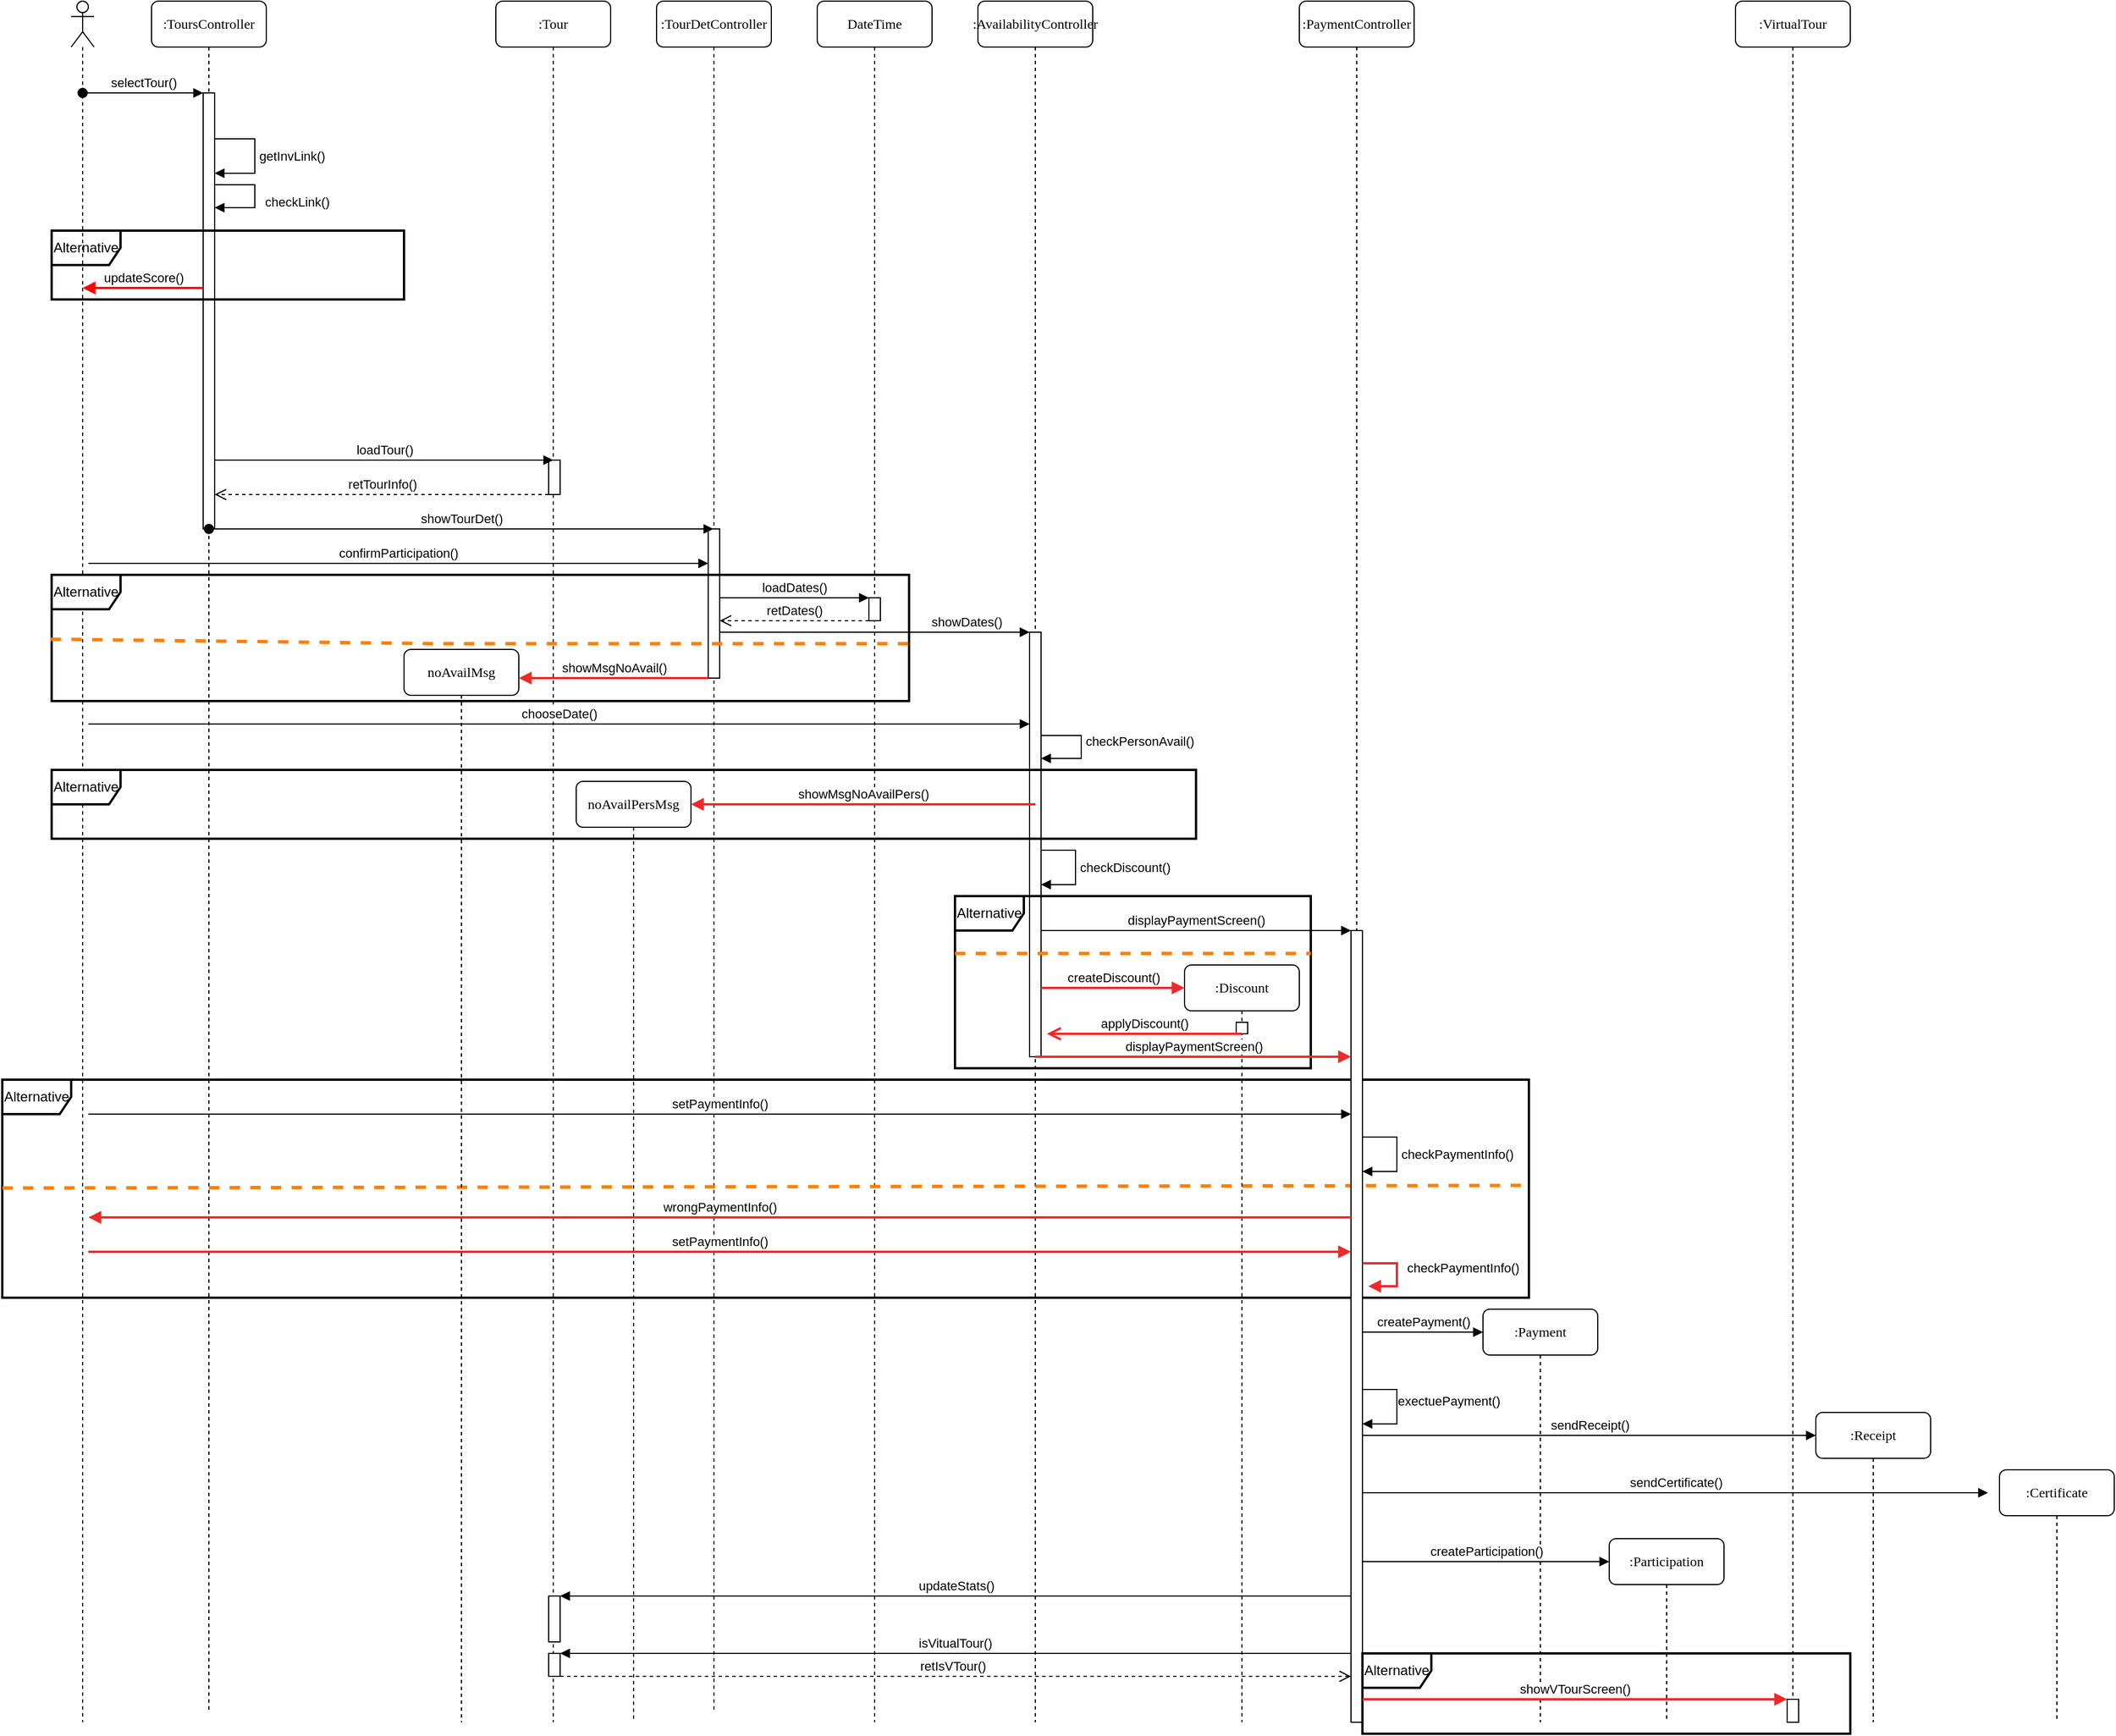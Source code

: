 <mxfile version="21.2.9" type="device">
  <diagram name="Page-1" id="13e1069c-82ec-6db2-03f1-153e76fe0fe0">
    <mxGraphModel dx="2402" dy="682" grid="1" gridSize="10" guides="1" tooltips="1" connect="1" arrows="1" fold="1" page="1" pageScale="1" pageWidth="1100" pageHeight="850" background="none" math="0" shadow="0">
      <root>
        <mxCell id="0" />
        <mxCell id="1" parent="0" />
        <mxCell id="7baba1c4bc27f4b0-3" value=":Tour" style="shape=umlLifeline;perimeter=lifelinePerimeter;whiteSpace=wrap;html=1;container=1;collapsible=0;recursiveResize=0;outlineConnect=0;rounded=1;shadow=0;comic=0;labelBackgroundColor=none;strokeWidth=1;fontFamily=Verdana;fontSize=12;align=center;" parent="1" vertex="1">
          <mxGeometry x="400" y="80" width="100" height="1500" as="geometry" />
        </mxCell>
        <mxCell id="dj44LJOCPVhBjcXv33t8-38" value="" style="html=1;points=[];perimeter=orthogonalPerimeter;outlineConnect=0;targetShapes=umlLifeline;portConstraint=eastwest;newEdgeStyle={&quot;edgeStyle&quot;:&quot;elbowEdgeStyle&quot;,&quot;elbow&quot;:&quot;vertical&quot;,&quot;curved&quot;:0,&quot;rounded&quot;:0};" parent="7baba1c4bc27f4b0-3" vertex="1">
          <mxGeometry x="46" y="400" width="10" height="30" as="geometry" />
        </mxCell>
        <mxCell id="gjY2P6KVHGugal5kEeXi-45" value="" style="html=1;points=[];perimeter=orthogonalPerimeter;outlineConnect=0;targetShapes=umlLifeline;portConstraint=eastwest;newEdgeStyle={&quot;edgeStyle&quot;:&quot;elbowEdgeStyle&quot;,&quot;elbow&quot;:&quot;vertical&quot;,&quot;curved&quot;:0,&quot;rounded&quot;:0};" parent="7baba1c4bc27f4b0-3" vertex="1">
          <mxGeometry x="46" y="1440" width="10" height="20" as="geometry" />
        </mxCell>
        <mxCell id="f9qTfivWvLGAj0jRsnf_-6" value="" style="html=1;points=[];perimeter=orthogonalPerimeter;outlineConnect=0;targetShapes=umlLifeline;portConstraint=eastwest;newEdgeStyle={&quot;edgeStyle&quot;:&quot;elbowEdgeStyle&quot;,&quot;elbow&quot;:&quot;vertical&quot;,&quot;curved&quot;:0,&quot;rounded&quot;:0};" vertex="1" parent="7baba1c4bc27f4b0-3">
          <mxGeometry x="46" y="1390" width="10" height="40" as="geometry" />
        </mxCell>
        <mxCell id="7baba1c4bc27f4b0-4" value=":TourDetController" style="shape=umlLifeline;perimeter=lifelinePerimeter;whiteSpace=wrap;html=1;container=1;collapsible=0;recursiveResize=0;outlineConnect=0;rounded=1;shadow=0;comic=0;labelBackgroundColor=none;strokeWidth=1;fontFamily=Verdana;fontSize=12;align=center;" parent="1" vertex="1">
          <mxGeometry x="540" y="80" width="100" height="1490" as="geometry" />
        </mxCell>
        <mxCell id="dj44LJOCPVhBjcXv33t8-47" value="" style="html=1;points=[];perimeter=orthogonalPerimeter;outlineConnect=0;targetShapes=umlLifeline;portConstraint=eastwest;newEdgeStyle={&quot;edgeStyle&quot;:&quot;elbowEdgeStyle&quot;,&quot;elbow&quot;:&quot;vertical&quot;,&quot;curved&quot;:0,&quot;rounded&quot;:0};" parent="7baba1c4bc27f4b0-4" vertex="1">
          <mxGeometry x="45" y="460" width="10" height="130" as="geometry" />
        </mxCell>
        <mxCell id="7baba1c4bc27f4b0-5" value="DateTime" style="shape=umlLifeline;perimeter=lifelinePerimeter;whiteSpace=wrap;html=1;container=1;collapsible=0;recursiveResize=0;outlineConnect=0;rounded=1;shadow=0;comic=0;labelBackgroundColor=none;strokeWidth=1;fontFamily=Verdana;fontSize=12;align=center;" parent="1" vertex="1">
          <mxGeometry x="680" y="80" width="100" height="1500" as="geometry" />
        </mxCell>
        <mxCell id="dj44LJOCPVhBjcXv33t8-50" value="" style="html=1;points=[];perimeter=orthogonalPerimeter;outlineConnect=0;targetShapes=umlLifeline;portConstraint=eastwest;newEdgeStyle={&quot;edgeStyle&quot;:&quot;elbowEdgeStyle&quot;,&quot;elbow&quot;:&quot;vertical&quot;,&quot;curved&quot;:0,&quot;rounded&quot;:0};" parent="7baba1c4bc27f4b0-5" vertex="1">
          <mxGeometry x="45" y="520" width="10" height="20" as="geometry" />
        </mxCell>
        <mxCell id="7baba1c4bc27f4b0-6" value=":AvailabilityController" style="shape=umlLifeline;perimeter=lifelinePerimeter;whiteSpace=wrap;html=1;container=1;collapsible=0;recursiveResize=0;outlineConnect=0;rounded=1;shadow=0;comic=0;labelBackgroundColor=none;strokeWidth=1;fontFamily=Verdana;fontSize=12;align=center;" parent="1" vertex="1">
          <mxGeometry x="820" y="80" width="100" height="1500" as="geometry" />
        </mxCell>
        <mxCell id="gjY2P6KVHGugal5kEeXi-13" value="" style="html=1;points=[];perimeter=orthogonalPerimeter;outlineConnect=0;targetShapes=umlLifeline;portConstraint=eastwest;newEdgeStyle={&quot;edgeStyle&quot;:&quot;elbowEdgeStyle&quot;,&quot;elbow&quot;:&quot;vertical&quot;,&quot;curved&quot;:0,&quot;rounded&quot;:0};" parent="7baba1c4bc27f4b0-6" vertex="1">
          <mxGeometry x="45" y="550" width="10" height="370" as="geometry" />
        </mxCell>
        <mxCell id="gjY2P6KVHGugal5kEeXi-16" value="checkPersonAvail()" style="html=1;align=left;spacingLeft=2;endArrow=block;rounded=0;edgeStyle=orthogonalEdgeStyle;curved=0;rounded=0;" parent="7baba1c4bc27f4b0-6" target="gjY2P6KVHGugal5kEeXi-13" edge="1">
          <mxGeometry relative="1" as="geometry">
            <mxPoint x="55" y="650" as="sourcePoint" />
            <Array as="points">
              <mxPoint x="55" y="640" />
              <mxPoint x="90" y="640" />
              <mxPoint x="90" y="660" />
            </Array>
            <mxPoint x="60" y="680" as="targetPoint" />
          </mxGeometry>
        </mxCell>
        <mxCell id="gjY2P6KVHGugal5kEeXi-17" value="checkDiscount()" style="html=1;align=left;spacingLeft=2;endArrow=block;rounded=0;edgeStyle=orthogonalEdgeStyle;curved=0;rounded=0;" parent="7baba1c4bc27f4b0-6" edge="1">
          <mxGeometry relative="1" as="geometry">
            <mxPoint x="55" y="740" as="sourcePoint" />
            <Array as="points">
              <mxPoint x="85" y="740" />
              <mxPoint x="85" y="770" />
            </Array>
            <mxPoint x="55" y="770" as="targetPoint" />
          </mxGeometry>
        </mxCell>
        <mxCell id="7baba1c4bc27f4b0-8" value=":ToursController" style="shape=umlLifeline;perimeter=lifelinePerimeter;whiteSpace=wrap;html=1;container=1;collapsible=0;recursiveResize=0;outlineConnect=0;rounded=1;shadow=0;comic=0;labelBackgroundColor=none;strokeWidth=1;fontFamily=Verdana;fontSize=12;align=center;" parent="1" vertex="1">
          <mxGeometry x="100" y="80" width="100" height="1490" as="geometry" />
        </mxCell>
        <mxCell id="dj44LJOCPVhBjcXv33t8-18" value="" style="html=1;points=[];perimeter=orthogonalPerimeter;outlineConnect=0;targetShapes=umlLifeline;portConstraint=eastwest;newEdgeStyle={&quot;edgeStyle&quot;:&quot;elbowEdgeStyle&quot;,&quot;elbow&quot;:&quot;vertical&quot;,&quot;curved&quot;:0,&quot;rounded&quot;:0};" parent="7baba1c4bc27f4b0-8" vertex="1">
          <mxGeometry x="45" y="80" width="10" height="380" as="geometry" />
        </mxCell>
        <mxCell id="dj44LJOCPVhBjcXv33t8-19" value="selectTour()" style="html=1;verticalAlign=bottom;startArrow=oval;endArrow=block;startSize=8;edgeStyle=elbowEdgeStyle;elbow=vertical;curved=0;rounded=0;" parent="7baba1c4bc27f4b0-8" target="dj44LJOCPVhBjcXv33t8-18" edge="1">
          <mxGeometry x="0.009" relative="1" as="geometry">
            <mxPoint x="-60" y="80" as="sourcePoint" />
            <mxPoint as="offset" />
          </mxGeometry>
        </mxCell>
        <mxCell id="L-5sYZ1KtUua-0GQNJ8P-19" value="Alternative" style="shape=umlFrame;whiteSpace=wrap;html=1;pointerEvents=0;strokeWidth=2;" parent="7baba1c4bc27f4b0-8" vertex="1">
          <mxGeometry x="-130" y="940" width="1330" height="190" as="geometry" />
        </mxCell>
        <mxCell id="L-5sYZ1KtUua-0GQNJ8P-20" value="" style="endArrow=none;dashed=1;html=1;rounded=0;strokeColor=#ff8000;strokeWidth=3;entryX=1.001;entryY=0.485;entryDx=0;entryDy=0;entryPerimeter=0;" parent="7baba1c4bc27f4b0-8" target="L-5sYZ1KtUua-0GQNJ8P-19" edge="1">
          <mxGeometry width="50" height="50" relative="1" as="geometry">
            <mxPoint x="-130" y="1034.41" as="sourcePoint" />
            <mxPoint x="180" y="1034.41" as="targetPoint" />
            <Array as="points" />
          </mxGeometry>
        </mxCell>
        <mxCell id="f9qTfivWvLGAj0jRsnf_-1" value="getInvLink()" style="html=1;align=left;spacingLeft=2;endArrow=block;rounded=0;edgeStyle=orthogonalEdgeStyle;curved=0;rounded=0;" edge="1" parent="7baba1c4bc27f4b0-8" source="dj44LJOCPVhBjcXv33t8-18" target="dj44LJOCPVhBjcXv33t8-18">
          <mxGeometry relative="1" as="geometry">
            <mxPoint x="60" y="120" as="sourcePoint" />
            <Array as="points">
              <mxPoint x="90" y="120" />
              <mxPoint x="90" y="150" />
            </Array>
            <mxPoint x="60" y="150" as="targetPoint" />
          </mxGeometry>
        </mxCell>
        <mxCell id="dj44LJOCPVhBjcXv33t8-31" value="checkLink()" style="html=1;align=left;spacingLeft=2;endArrow=block;rounded=0;edgeStyle=orthogonalEdgeStyle;curved=0;rounded=0;strokeColor=#000000;strokeWidth=1;" parent="7baba1c4bc27f4b0-8" target="dj44LJOCPVhBjcXv33t8-18" edge="1" source="dj44LJOCPVhBjcXv33t8-18">
          <mxGeometry x="0.111" y="5" relative="1" as="geometry">
            <mxPoint x="195" y="180" as="sourcePoint" />
            <Array as="points">
              <mxPoint x="90" y="160" />
              <mxPoint x="90" y="180" />
            </Array>
            <mxPoint x="200" y="320" as="targetPoint" />
            <mxPoint as="offset" />
          </mxGeometry>
        </mxCell>
        <mxCell id="dj44LJOCPVhBjcXv33t8-35" value="Alternative" style="shape=umlFrame;whiteSpace=wrap;html=1;pointerEvents=0;strokeWidth=2;" parent="7baba1c4bc27f4b0-8" vertex="1">
          <mxGeometry x="-87" y="200" width="307" height="60" as="geometry" />
        </mxCell>
        <mxCell id="f9qTfivWvLGAj0jRsnf_-4" value="showTourDet()" style="html=1;verticalAlign=bottom;startArrow=oval;startFill=1;endArrow=block;startSize=8;edgeStyle=elbowEdgeStyle;elbow=vertical;curved=0;rounded=0;" edge="1" parent="7baba1c4bc27f4b0-8" target="7baba1c4bc27f4b0-4">
          <mxGeometry width="60" relative="1" as="geometry">
            <mxPoint x="50" y="460" as="sourcePoint" />
            <mxPoint x="110" y="460" as="targetPoint" />
          </mxGeometry>
        </mxCell>
        <mxCell id="dj44LJOCPVhBjcXv33t8-1" value="" style="shape=umlLifeline;perimeter=lifelinePerimeter;whiteSpace=wrap;html=1;container=1;dropTarget=0;collapsible=0;recursiveResize=0;outlineConnect=0;portConstraint=eastwest;newEdgeStyle={&quot;edgeStyle&quot;:&quot;elbowEdgeStyle&quot;,&quot;elbow&quot;:&quot;vertical&quot;,&quot;curved&quot;:0,&quot;rounded&quot;:0};participant=umlActor;" parent="1" vertex="1">
          <mxGeometry x="30" y="80" width="20" height="1500" as="geometry" />
        </mxCell>
        <mxCell id="dj44LJOCPVhBjcXv33t8-10" value=":PaymentController" style="shape=umlLifeline;perimeter=lifelinePerimeter;whiteSpace=wrap;html=1;container=1;collapsible=0;recursiveResize=0;outlineConnect=0;rounded=1;shadow=0;comic=0;labelBackgroundColor=none;strokeWidth=1;fontFamily=Verdana;fontSize=12;align=center;" parent="1" vertex="1">
          <mxGeometry x="1100" y="80" width="100" height="1500" as="geometry" />
        </mxCell>
        <mxCell id="gjY2P6KVHGugal5kEeXi-28" value="Alternative" style="shape=umlFrame;whiteSpace=wrap;html=1;pointerEvents=0;strokeWidth=2;" parent="dj44LJOCPVhBjcXv33t8-10" vertex="1">
          <mxGeometry x="-300" y="780" width="310" height="150" as="geometry" />
        </mxCell>
        <mxCell id="gjY2P6KVHGugal5kEeXi-29" value="" style="endArrow=none;dashed=1;html=1;rounded=0;strokeColor=#ff8000;strokeWidth=3;" parent="dj44LJOCPVhBjcXv33t8-10" edge="1">
          <mxGeometry width="50" height="50" relative="1" as="geometry">
            <mxPoint x="-300" y="830" as="sourcePoint" />
            <mxPoint x="10" y="830" as="targetPoint" />
            <Array as="points" />
          </mxGeometry>
        </mxCell>
        <mxCell id="gjY2P6KVHGugal5kEeXi-30" value="" style="html=1;points=[];perimeter=orthogonalPerimeter;outlineConnect=0;targetShapes=umlLifeline;portConstraint=eastwest;newEdgeStyle={&quot;edgeStyle&quot;:&quot;elbowEdgeStyle&quot;,&quot;elbow&quot;:&quot;vertical&quot;,&quot;curved&quot;:0,&quot;rounded&quot;:0};" parent="dj44LJOCPVhBjcXv33t8-10" vertex="1">
          <mxGeometry x="45" y="810" width="10" height="690" as="geometry" />
        </mxCell>
        <mxCell id="gjY2P6KVHGugal5kEeXi-32" value="checkPaymentInfo()" style="html=1;align=left;spacingLeft=2;endArrow=block;rounded=0;edgeStyle=orthogonalEdgeStyle;curved=0;rounded=0;" parent="dj44LJOCPVhBjcXv33t8-10" edge="1">
          <mxGeometry relative="1" as="geometry">
            <mxPoint x="55" y="990" as="sourcePoint" />
            <Array as="points">
              <mxPoint x="85" y="990" />
              <mxPoint x="85" y="1020" />
            </Array>
            <mxPoint x="55" y="1020" as="targetPoint" />
          </mxGeometry>
        </mxCell>
        <mxCell id="gjY2P6KVHGugal5kEeXi-34" value="createPayment()" style="html=1;verticalAlign=bottom;endArrow=block;edgeStyle=elbowEdgeStyle;elbow=vertical;curved=0;rounded=0;" parent="dj44LJOCPVhBjcXv33t8-10" source="gjY2P6KVHGugal5kEeXi-30" edge="1">
          <mxGeometry width="80" relative="1" as="geometry">
            <mxPoint x="60" y="1160" as="sourcePoint" />
            <mxPoint x="160" y="1160" as="targetPoint" />
          </mxGeometry>
        </mxCell>
        <mxCell id="7baba1c4bc27f4b0-7" value=":Discount" style="shape=umlLifeline;perimeter=lifelinePerimeter;whiteSpace=wrap;html=1;container=1;collapsible=0;recursiveResize=0;outlineConnect=0;rounded=1;shadow=0;comic=0;labelBackgroundColor=none;strokeWidth=1;fontFamily=Verdana;fontSize=12;align=center;" parent="dj44LJOCPVhBjcXv33t8-10" vertex="1">
          <mxGeometry x="-100" y="840" width="100" height="660" as="geometry" />
        </mxCell>
        <mxCell id="gjY2P6KVHGugal5kEeXi-35" value="" style="html=1;points=[];perimeter=orthogonalPerimeter;outlineConnect=0;targetShapes=umlLifeline;portConstraint=eastwest;newEdgeStyle={&quot;edgeStyle&quot;:&quot;elbowEdgeStyle&quot;,&quot;elbow&quot;:&quot;vertical&quot;,&quot;curved&quot;:0,&quot;rounded&quot;:0};" parent="7baba1c4bc27f4b0-7" vertex="1">
          <mxGeometry x="45" y="50" width="10" height="10" as="geometry" />
        </mxCell>
        <mxCell id="gjY2P6KVHGugal5kEeXi-38" value="" style="html=1;align=left;spacingLeft=2;endArrow=block;rounded=0;edgeStyle=orthogonalEdgeStyle;curved=0;rounded=0;" parent="dj44LJOCPVhBjcXv33t8-10" edge="1">
          <mxGeometry relative="1" as="geometry">
            <mxPoint x="55" y="1210" as="sourcePoint" />
            <Array as="points">
              <mxPoint x="85" y="1210" />
              <mxPoint x="85" y="1240" />
            </Array>
            <mxPoint x="55" y="1240" as="targetPoint" />
          </mxGeometry>
        </mxCell>
        <mxCell id="gjY2P6KVHGugal5kEeXi-39" value="exectuePayment()" style="edgeLabel;html=1;align=center;verticalAlign=middle;resizable=0;points=[];" parent="gjY2P6KVHGugal5kEeXi-38" vertex="1" connectable="0">
          <mxGeometry x="-0.267" relative="1" as="geometry">
            <mxPoint x="45" y="7" as="offset" />
          </mxGeometry>
        </mxCell>
        <mxCell id="L-5sYZ1KtUua-0GQNJ8P-16" value="Alternative" style="shape=umlFrame;whiteSpace=wrap;html=1;pointerEvents=0;strokeWidth=2;" parent="dj44LJOCPVhBjcXv33t8-10" vertex="1">
          <mxGeometry x="55" y="1440" width="425" height="70" as="geometry" />
        </mxCell>
        <mxCell id="L-5sYZ1KtUua-0GQNJ8P-23" value="checkPaymentInfo()" style="html=1;align=left;spacingLeft=2;endArrow=block;rounded=0;edgeStyle=orthogonalEdgeStyle;curved=0;rounded=0;strokeWidth=2;strokeColor=#ef2929;" parent="dj44LJOCPVhBjcXv33t8-10" edge="1">
          <mxGeometry x="-0.11" y="5" relative="1" as="geometry">
            <mxPoint x="55" y="1100" as="sourcePoint" />
            <Array as="points">
              <mxPoint x="85" y="1100" />
              <mxPoint x="85" y="1120" />
            </Array>
            <mxPoint x="60" y="1120" as="targetPoint" />
            <mxPoint as="offset" />
          </mxGeometry>
        </mxCell>
        <mxCell id="dj44LJOCPVhBjcXv33t8-11" value=":Payment" style="shape=umlLifeline;perimeter=lifelinePerimeter;whiteSpace=wrap;html=1;container=1;collapsible=0;recursiveResize=0;outlineConnect=0;rounded=1;shadow=0;comic=0;labelBackgroundColor=none;strokeWidth=1;fontFamily=Verdana;fontSize=12;align=center;" parent="1" vertex="1">
          <mxGeometry x="1260" y="1220" width="100" height="360" as="geometry" />
        </mxCell>
        <mxCell id="dj44LJOCPVhBjcXv33t8-12" value=":Participation" style="shape=umlLifeline;perimeter=lifelinePerimeter;whiteSpace=wrap;html=1;container=1;collapsible=0;recursiveResize=0;outlineConnect=0;rounded=1;shadow=0;comic=0;labelBackgroundColor=none;strokeWidth=1;fontFamily=Verdana;fontSize=12;align=center;" parent="1" vertex="1">
          <mxGeometry x="1370" y="1420" width="100" height="160" as="geometry" />
        </mxCell>
        <mxCell id="dj44LJOCPVhBjcXv33t8-16" value=":VirtualTour" style="shape=umlLifeline;perimeter=lifelinePerimeter;whiteSpace=wrap;html=1;container=1;collapsible=0;recursiveResize=0;outlineConnect=0;rounded=1;shadow=0;comic=0;labelBackgroundColor=none;strokeWidth=1;fontFamily=Verdana;fontSize=12;align=center;" parent="1" vertex="1">
          <mxGeometry x="1480" y="80" width="100" height="1500" as="geometry" />
        </mxCell>
        <mxCell id="gjY2P6KVHGugal5kEeXi-49" value="" style="html=1;points=[];perimeter=orthogonalPerimeter;outlineConnect=0;targetShapes=umlLifeline;portConstraint=eastwest;newEdgeStyle={&quot;edgeStyle&quot;:&quot;elbowEdgeStyle&quot;,&quot;elbow&quot;:&quot;vertical&quot;,&quot;curved&quot;:0,&quot;rounded&quot;:0};" parent="dj44LJOCPVhBjcXv33t8-16" vertex="1">
          <mxGeometry x="45" y="1480" width="10" height="20" as="geometry" />
        </mxCell>
        <mxCell id="L-5sYZ1KtUua-0GQNJ8P-13" value="sendReceipt()" style="html=1;verticalAlign=bottom;endArrow=block;edgeStyle=elbowEdgeStyle;elbow=vertical;curved=0;rounded=0;startArrow=none;startFill=0;endFill=1;" parent="dj44LJOCPVhBjcXv33t8-16" source="gjY2P6KVHGugal5kEeXi-30" edge="1">
          <mxGeometry width="80" relative="1" as="geometry">
            <mxPoint y="1280" as="sourcePoint" />
            <mxPoint x="70" y="1250" as="targetPoint" />
            <Array as="points">
              <mxPoint x="-250" y="1250" />
              <mxPoint x="-70" y="1280" />
              <mxPoint y="1280" />
            </Array>
          </mxGeometry>
        </mxCell>
        <mxCell id="L-5sYZ1KtUua-0GQNJ8P-12" value=":Receipt" style="shape=umlLifeline;perimeter=lifelinePerimeter;whiteSpace=wrap;html=1;container=1;collapsible=0;recursiveResize=0;outlineConnect=0;rounded=1;shadow=0;comic=0;labelBackgroundColor=none;strokeWidth=1;fontFamily=Verdana;fontSize=12;align=center;" parent="dj44LJOCPVhBjcXv33t8-16" vertex="1">
          <mxGeometry x="70" y="1230" width="100" height="270" as="geometry" />
        </mxCell>
        <mxCell id="L-5sYZ1KtUua-0GQNJ8P-15" value="sendCertificate()" style="html=1;verticalAlign=bottom;endArrow=block;edgeStyle=elbowEdgeStyle;elbow=vertical;curved=0;rounded=0;" parent="L-5sYZ1KtUua-0GQNJ8P-12" source="gjY2P6KVHGugal5kEeXi-30" edge="1">
          <mxGeometry width="80" relative="1" as="geometry">
            <mxPoint x="40" y="70" as="sourcePoint" />
            <mxPoint x="150" y="70" as="targetPoint" />
          </mxGeometry>
        </mxCell>
        <mxCell id="dj44LJOCPVhBjcXv33t8-44" value="updateScore()" style="html=1;verticalAlign=bottom;endArrow=none;edgeStyle=elbowEdgeStyle;elbow=vertical;curved=0;rounded=0;startArrow=block;startFill=1;endFill=0;strokeWidth=2;strokeColor=#ff0000;" parent="1" target="dj44LJOCPVhBjcXv33t8-18" edge="1" source="dj44LJOCPVhBjcXv33t8-1">
          <mxGeometry width="80" relative="1" as="geometry">
            <mxPoint x="45" y="415" as="sourcePoint" />
            <mxPoint x="255" y="425" as="targetPoint" />
            <Array as="points">
              <mxPoint x="140" y="330" />
            </Array>
          </mxGeometry>
        </mxCell>
        <mxCell id="dj44LJOCPVhBjcXv33t8-46" value="retTourInfo()" style="html=1;verticalAlign=bottom;endArrow=open;dashed=1;endSize=8;edgeStyle=elbowEdgeStyle;elbow=vertical;curved=0;rounded=0;" parent="1" source="dj44LJOCPVhBjcXv33t8-38" target="dj44LJOCPVhBjcXv33t8-18" edge="1">
          <mxGeometry relative="1" as="geometry">
            <mxPoint x="400" y="510" as="sourcePoint" />
            <mxPoint x="300" y="520" as="targetPoint" />
            <Array as="points">
              <mxPoint x="420" y="510" />
            </Array>
          </mxGeometry>
        </mxCell>
        <mxCell id="dj44LJOCPVhBjcXv33t8-49" value="confirmParticipation()" style="html=1;verticalAlign=bottom;endArrow=block;edgeStyle=elbowEdgeStyle;elbow=vertical;curved=0;rounded=0;" parent="1" target="dj44LJOCPVhBjcXv33t8-47" edge="1">
          <mxGeometry width="80" relative="1" as="geometry">
            <mxPoint x="45.0" y="570" as="sourcePoint" />
            <mxPoint x="580" y="580" as="targetPoint" />
            <Array as="points">
              <mxPoint x="490" y="570" />
              <mxPoint x="410" y="590" />
            </Array>
          </mxGeometry>
        </mxCell>
        <mxCell id="gjY2P6KVHGugal5kEeXi-5" value="Alternative" style="shape=umlFrame;whiteSpace=wrap;html=1;pointerEvents=0;strokeWidth=2;" parent="1" vertex="1">
          <mxGeometry x="13" y="580" width="747" height="110" as="geometry" />
        </mxCell>
        <mxCell id="gjY2P6KVHGugal5kEeXi-6" value="" style="endArrow=none;dashed=1;html=1;rounded=0;strokeColor=#ff8000;strokeWidth=3;exitX=-0.001;exitY=0.51;exitDx=0;exitDy=0;exitPerimeter=0;entryX=1;entryY=0.545;entryDx=0;entryDy=0;entryPerimeter=0;" parent="1" source="gjY2P6KVHGugal5kEeXi-5" edge="1" target="gjY2P6KVHGugal5kEeXi-5">
          <mxGeometry width="50" height="50" relative="1" as="geometry">
            <mxPoint x="20" y="640" as="sourcePoint" />
            <mxPoint x="760" y="640" as="targetPoint" />
            <Array as="points">
              <mxPoint x="350" y="640" />
            </Array>
          </mxGeometry>
        </mxCell>
        <mxCell id="gjY2P6KVHGugal5kEeXi-9" value="retDates()" style="html=1;verticalAlign=bottom;endArrow=open;dashed=1;endSize=8;edgeStyle=elbowEdgeStyle;elbow=vertical;curved=0;rounded=0;" parent="1" source="dj44LJOCPVhBjcXv33t8-50" target="dj44LJOCPVhBjcXv33t8-47" edge="1">
          <mxGeometry relative="1" as="geometry">
            <mxPoint x="700" y="620" as="sourcePoint" />
            <mxPoint x="620" y="620" as="targetPoint" />
            <Array as="points">
              <mxPoint x="690" y="620" />
              <mxPoint x="700" y="650" />
              <mxPoint x="630" y="620" />
              <mxPoint x="690" y="610" />
              <mxPoint x="690" y="620" />
            </Array>
          </mxGeometry>
        </mxCell>
        <mxCell id="gjY2P6KVHGugal5kEeXi-10" value="loadDates()" style="html=1;verticalAlign=bottom;endArrow=block;edgeStyle=elbowEdgeStyle;elbow=vertical;curved=0;rounded=0;" parent="1" source="dj44LJOCPVhBjcXv33t8-47" target="dj44LJOCPVhBjcXv33t8-50" edge="1">
          <mxGeometry width="80" relative="1" as="geometry">
            <mxPoint x="620" y="590" as="sourcePoint" />
            <mxPoint x="700" y="590" as="targetPoint" />
            <Array as="points">
              <mxPoint x="700" y="600" />
              <mxPoint x="630" y="590" />
            </Array>
          </mxGeometry>
        </mxCell>
        <mxCell id="gjY2P6KVHGugal5kEeXi-12" value="showDates()" style="html=1;verticalAlign=bottom;endArrow=block;edgeStyle=elbowEdgeStyle;elbow=vertical;curved=0;rounded=0;" parent="1" source="dj44LJOCPVhBjcXv33t8-47" target="gjY2P6KVHGugal5kEeXi-13" edge="1">
          <mxGeometry x="0.593" width="80" relative="1" as="geometry">
            <mxPoint x="780" y="630" as="sourcePoint" />
            <mxPoint x="860" y="630" as="targetPoint" />
            <Array as="points">
              <mxPoint x="830" y="630" />
            </Array>
            <mxPoint as="offset" />
          </mxGeometry>
        </mxCell>
        <mxCell id="gjY2P6KVHGugal5kEeXi-14" value="chooseDate()" style="html=1;verticalAlign=bottom;endArrow=block;edgeStyle=elbowEdgeStyle;elbow=vertical;curved=0;rounded=0;" parent="1" target="gjY2P6KVHGugal5kEeXi-13" edge="1">
          <mxGeometry width="80" relative="1" as="geometry">
            <mxPoint x="45.0" y="710" as="sourcePoint" />
            <mxPoint x="140" y="710" as="targetPoint" />
            <Array as="points">
              <mxPoint x="820" y="710" />
            </Array>
          </mxGeometry>
        </mxCell>
        <mxCell id="gjY2P6KVHGugal5kEeXi-19" value="Alternative" style="shape=umlFrame;whiteSpace=wrap;html=1;pointerEvents=0;strokeWidth=2;" parent="1" vertex="1">
          <mxGeometry x="13" y="750" width="997" height="60" as="geometry" />
        </mxCell>
        <mxCell id="gjY2P6KVHGugal5kEeXi-21" value="displayPaymentScreen()" style="html=1;verticalAlign=bottom;endArrow=block;edgeStyle=elbowEdgeStyle;elbow=vertical;curved=0;rounded=0;" parent="1" source="gjY2P6KVHGugal5kEeXi-13" target="gjY2P6KVHGugal5kEeXi-30" edge="1">
          <mxGeometry width="80" relative="1" as="geometry">
            <mxPoint x="920" y="890" as="sourcePoint" />
            <mxPoint x="1140" y="890" as="targetPoint" />
            <Array as="points">
              <mxPoint x="1040" y="890" />
              <mxPoint x="960" y="880" />
            </Array>
          </mxGeometry>
        </mxCell>
        <mxCell id="gjY2P6KVHGugal5kEeXi-26" value="applyDiscount()" style="html=1;verticalAlign=bottom;endArrow=open;endSize=8;edgeStyle=elbowEdgeStyle;elbow=vertical;curved=0;rounded=0;strokeColor=#ef2929;strokeWidth=2;" parent="1" source="7baba1c4bc27f4b0-7" edge="1">
          <mxGeometry relative="1" as="geometry">
            <mxPoint x="1005" y="980" as="sourcePoint" />
            <mxPoint x="880" y="980" as="targetPoint" />
            <Array as="points">
              <mxPoint x="990" y="980" />
              <mxPoint x="970" y="970" />
            </Array>
          </mxGeometry>
        </mxCell>
        <mxCell id="gjY2P6KVHGugal5kEeXi-27" value="displayPaymentScreen()" style="html=1;verticalAlign=bottom;endArrow=block;edgeStyle=elbowEdgeStyle;elbow=vertical;curved=0;rounded=0;strokeWidth=2;strokeColor=#ef2929;" parent="1" target="gjY2P6KVHGugal5kEeXi-30" edge="1">
          <mxGeometry width="80" relative="1" as="geometry">
            <mxPoint x="870" y="1000" as="sourcePoint" />
            <mxPoint x="1130" y="1000" as="targetPoint" />
            <Array as="points">
              <mxPoint x="965" y="1000" />
            </Array>
          </mxGeometry>
        </mxCell>
        <mxCell id="gjY2P6KVHGugal5kEeXi-31" value="setPaymentInfo()" style="html=1;verticalAlign=bottom;endArrow=block;edgeStyle=elbowEdgeStyle;elbow=vertical;curved=0;rounded=0;" parent="1" target="gjY2P6KVHGugal5kEeXi-30" edge="1">
          <mxGeometry width="80" relative="1" as="geometry">
            <mxPoint x="45.0" y="1050" as="sourcePoint" />
            <mxPoint x="130" y="1030" as="targetPoint" />
            <Array as="points">
              <mxPoint x="700" y="1050" />
              <mxPoint x="88" y="1030" />
            </Array>
          </mxGeometry>
        </mxCell>
        <mxCell id="gjY2P6KVHGugal5kEeXi-24" value="createDiscount()" style="html=1;verticalAlign=bottom;endArrow=block;edgeStyle=elbowEdgeStyle;elbow=vertical;curved=0;rounded=0;strokeColor=#ef2929;strokeWidth=2;" parent="1" source="gjY2P6KVHGugal5kEeXi-13" edge="1">
          <mxGeometry width="80" relative="1" as="geometry">
            <mxPoint x="880" y="900" as="sourcePoint" />
            <mxPoint x="1000" y="940" as="targetPoint" />
            <Array as="points">
              <mxPoint x="960" y="940" />
              <mxPoint x="990" y="930" />
              <mxPoint x="920" y="920" />
              <mxPoint x="990" y="900" />
            </Array>
          </mxGeometry>
        </mxCell>
        <mxCell id="gjY2P6KVHGugal5kEeXi-42" value="createParticipation()" style="html=1;verticalAlign=bottom;endArrow=block;edgeStyle=elbowEdgeStyle;elbow=vertical;curved=0;rounded=0;" parent="1" source="gjY2P6KVHGugal5kEeXi-30" edge="1">
          <mxGeometry width="80" relative="1" as="geometry">
            <mxPoint x="1190" y="1440" as="sourcePoint" />
            <mxPoint x="1370" y="1440" as="targetPoint" />
            <Array as="points">
              <mxPoint x="1310" y="1440" />
              <mxPoint x="1330" y="1450" />
              <mxPoint x="1360" y="1440" />
            </Array>
          </mxGeometry>
        </mxCell>
        <mxCell id="gjY2P6KVHGugal5kEeXi-44" value="isVitualTour()" style="html=1;verticalAlign=bottom;endArrow=block;edgeStyle=elbowEdgeStyle;elbow=vertical;curved=0;rounded=0;" parent="1" source="gjY2P6KVHGugal5kEeXi-30" target="gjY2P6KVHGugal5kEeXi-45" edge="1">
          <mxGeometry x="0.002" width="80" relative="1" as="geometry">
            <mxPoint x="930" y="1520" as="sourcePoint" />
            <mxPoint x="510" y="1520" as="targetPoint" />
            <Array as="points">
              <mxPoint x="530" y="1520" />
            </Array>
            <mxPoint as="offset" />
          </mxGeometry>
        </mxCell>
        <mxCell id="gjY2P6KVHGugal5kEeXi-47" value="retIsVTour()" style="html=1;verticalAlign=bottom;endArrow=open;dashed=1;endSize=8;edgeStyle=elbowEdgeStyle;elbow=vertical;curved=0;rounded=0;" parent="1" source="7baba1c4bc27f4b0-3" target="gjY2P6KVHGugal5kEeXi-30" edge="1">
          <mxGeometry relative="1" as="geometry">
            <mxPoint x="1010" y="1540" as="sourcePoint" />
            <mxPoint x="1140" y="1550" as="targetPoint" />
            <Array as="points">
              <mxPoint x="1020" y="1540" />
              <mxPoint x="680" y="1550" />
              <mxPoint x="540" y="1560" />
            </Array>
          </mxGeometry>
        </mxCell>
        <mxCell id="gjY2P6KVHGugal5kEeXi-48" value="showVTourScreen()" style="html=1;verticalAlign=bottom;endArrow=block;edgeStyle=elbowEdgeStyle;elbow=vertical;curved=0;rounded=0;strokeColor=#ef2929;strokeWidth=2;" parent="1" source="gjY2P6KVHGugal5kEeXi-30" target="gjY2P6KVHGugal5kEeXi-49" edge="1">
          <mxGeometry width="80" relative="1" as="geometry">
            <mxPoint x="1160" y="1560" as="sourcePoint" />
            <mxPoint x="1510" y="1570" as="targetPoint" />
            <Array as="points">
              <mxPoint x="1440" y="1560" />
            </Array>
          </mxGeometry>
        </mxCell>
        <mxCell id="L-5sYZ1KtUua-0GQNJ8P-5" value="noAvailMsg" style="shape=umlLifeline;perimeter=lifelinePerimeter;whiteSpace=wrap;html=1;container=1;collapsible=0;recursiveResize=0;outlineConnect=0;rounded=1;shadow=0;comic=0;labelBackgroundColor=none;strokeWidth=1;fontFamily=Verdana;fontSize=12;align=center;" parent="1" vertex="1">
          <mxGeometry x="320" y="645" width="100" height="935" as="geometry" />
        </mxCell>
        <mxCell id="L-5sYZ1KtUua-0GQNJ8P-9" value="showMsgNoAvail()" style="html=1;verticalAlign=bottom;endArrow=none;edgeStyle=elbowEdgeStyle;elbow=vertical;curved=0;rounded=0;startArrow=block;startFill=1;endFill=0;strokeColor=#ef2929;strokeWidth=2;" parent="1" target="dj44LJOCPVhBjcXv33t8-47" edge="1">
          <mxGeometry width="80" relative="1" as="geometry">
            <mxPoint x="420" y="670" as="sourcePoint" />
            <mxPoint x="500" y="670" as="targetPoint" />
          </mxGeometry>
        </mxCell>
        <mxCell id="L-5sYZ1KtUua-0GQNJ8P-10" value="noAvailPersMsg" style="shape=umlLifeline;perimeter=lifelinePerimeter;whiteSpace=wrap;html=1;container=1;collapsible=0;recursiveResize=0;outlineConnect=0;rounded=1;shadow=0;comic=0;labelBackgroundColor=none;strokeWidth=1;fontFamily=Verdana;fontSize=12;align=center;" parent="1" vertex="1">
          <mxGeometry x="470" y="760" width="100" height="820" as="geometry" />
        </mxCell>
        <mxCell id="L-5sYZ1KtUua-0GQNJ8P-11" value="showMsgNoAvailPers()" style="html=1;verticalAlign=bottom;endArrow=none;edgeStyle=elbowEdgeStyle;elbow=vertical;curved=0;rounded=0;entryX=0.5;entryY=0.405;entryDx=0;entryDy=0;entryPerimeter=0;startArrow=block;startFill=1;endFill=0;strokeColor=#ef2929;strokeWidth=2;" parent="1" target="gjY2P6KVHGugal5kEeXi-13" edge="1">
          <mxGeometry width="80" relative="1" as="geometry">
            <mxPoint x="570" y="780" as="sourcePoint" />
            <mxPoint x="650" y="780" as="targetPoint" />
          </mxGeometry>
        </mxCell>
        <mxCell id="L-5sYZ1KtUua-0GQNJ8P-14" value=":Certificate" style="shape=umlLifeline;perimeter=lifelinePerimeter;whiteSpace=wrap;html=1;container=1;collapsible=0;recursiveResize=0;outlineConnect=0;rounded=1;shadow=0;comic=0;labelBackgroundColor=none;strokeWidth=1;fontFamily=Verdana;fontSize=12;align=center;" parent="1" vertex="1">
          <mxGeometry x="1710" y="1360" width="100" height="220" as="geometry" />
        </mxCell>
        <mxCell id="L-5sYZ1KtUua-0GQNJ8P-21" value="wrongPaymentInfo()" style="html=1;verticalAlign=bottom;endArrow=block;edgeStyle=elbowEdgeStyle;elbow=vertical;curved=0;rounded=0;strokeWidth=2;strokeColor=#ef2929;" parent="1" source="gjY2P6KVHGugal5kEeXi-30" edge="1">
          <mxGeometry width="80" relative="1" as="geometry">
            <mxPoint x="890" y="1140" as="sourcePoint" />
            <mxPoint x="45.0" y="1140" as="targetPoint" />
            <Array as="points">
              <mxPoint x="700" y="1140" />
            </Array>
          </mxGeometry>
        </mxCell>
        <mxCell id="L-5sYZ1KtUua-0GQNJ8P-22" value="setPaymentInfo()" style="html=1;verticalAlign=bottom;endArrow=block;edgeStyle=elbowEdgeStyle;elbow=vertical;curved=0;rounded=0;strokeColor=#ef2929;strokeWidth=2;" parent="1" target="gjY2P6KVHGugal5kEeXi-30" edge="1">
          <mxGeometry width="80" relative="1" as="geometry">
            <mxPoint x="45.0" y="1170" as="sourcePoint" />
            <mxPoint x="1150" y="1160" as="targetPoint" />
            <Array as="points">
              <mxPoint x="630" y="1170" />
              <mxPoint x="705" y="1160" />
              <mxPoint x="93" y="1140" />
            </Array>
          </mxGeometry>
        </mxCell>
        <mxCell id="f9qTfivWvLGAj0jRsnf_-3" value="loadTour()" style="html=1;verticalAlign=bottom;endArrow=block;edgeStyle=elbowEdgeStyle;elbow=vertical;curved=0;rounded=0;" edge="1" parent="1" source="dj44LJOCPVhBjcXv33t8-18">
          <mxGeometry width="80" relative="1" as="geometry">
            <mxPoint x="370" y="480" as="sourcePoint" />
            <mxPoint x="450" y="480" as="targetPoint" />
          </mxGeometry>
        </mxCell>
        <mxCell id="f9qTfivWvLGAj0jRsnf_-5" value="updateStats()" style="html=1;verticalAlign=bottom;endArrow=block;edgeStyle=elbowEdgeStyle;elbow=vertical;curved=0;rounded=0;" edge="1" parent="1" source="gjY2P6KVHGugal5kEeXi-30" target="f9qTfivWvLGAj0jRsnf_-6">
          <mxGeometry x="-0.001" width="80" relative="1" as="geometry">
            <mxPoint x="940" y="1440" as="sourcePoint" />
            <mxPoint x="1020" y="1440" as="targetPoint" />
            <Array as="points">
              <mxPoint x="1110" y="1470" />
            </Array>
            <mxPoint as="offset" />
          </mxGeometry>
        </mxCell>
      </root>
    </mxGraphModel>
  </diagram>
</mxfile>
